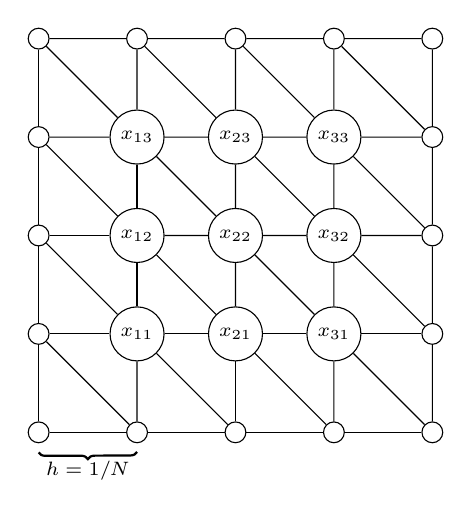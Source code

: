 \begin{tikzpicture}[scale=5]

    \scriptsize
    % Place each of the nodes in the grid
    % First the boundary nodes
    \foreach \x in {0,...,4}
        \foreach \y in {0,4}
    {
        \node[circle,draw=black]
          (\x\y) at (0.25*\x,0.25*\y) {};
    }

    \foreach \y in {1,...,3}
        \foreach \x in {0, 4}
    {
        \node[circle,draw=black]
          (\x\y) at (0.25*\x,0.25*\y) {};
    }

    % Now the interior nodes - plus labels
    \foreach \x in {1,...,3}
        \foreach \y in {1,...,3}
    {
         \node[circle,draw=black]
            (\x\y) at (0.25*\x,0.25*\y) {$x_{\x\y}$};
    }

    % Next, the horizontal grid lines
    \foreach \y in {0,...,4}
       \foreach \x in {0,...,3}
    {
        \pgfmathtruncatemacro{\idx}{\x + 1}
        \draw (\x\y) -- (\idx\y);
    }

    % Now for the verticals
    \foreach \x in {0,...,4}
        \foreach \y in {0,...,3}
    {
        \pgfmathtruncatemacro{\idx}{\y + 1}
        \draw(\x\y) -- (\x\idx);
    }

    % Finally... the diagonals
    \foreach \y in {1,...,4}
        \foreach \x in {0,...,3}
    {
        \pgfmathtruncatemacro{\xidx}{\x + 1}
        \pgfmathtruncatemacro{\yidx}{\y - 1}
        \draw (\x\y) -- (\xidx\yidx);
    }

    % Bonus round, show the density of the grid
    \draw[thick,decoration={brace,mirror},decorate]
      (0,-0.051) -- (0.25, -0.05)
      node[pos=0.5,anchor=north]{$h=1/N$};
\end{tikzpicture}

